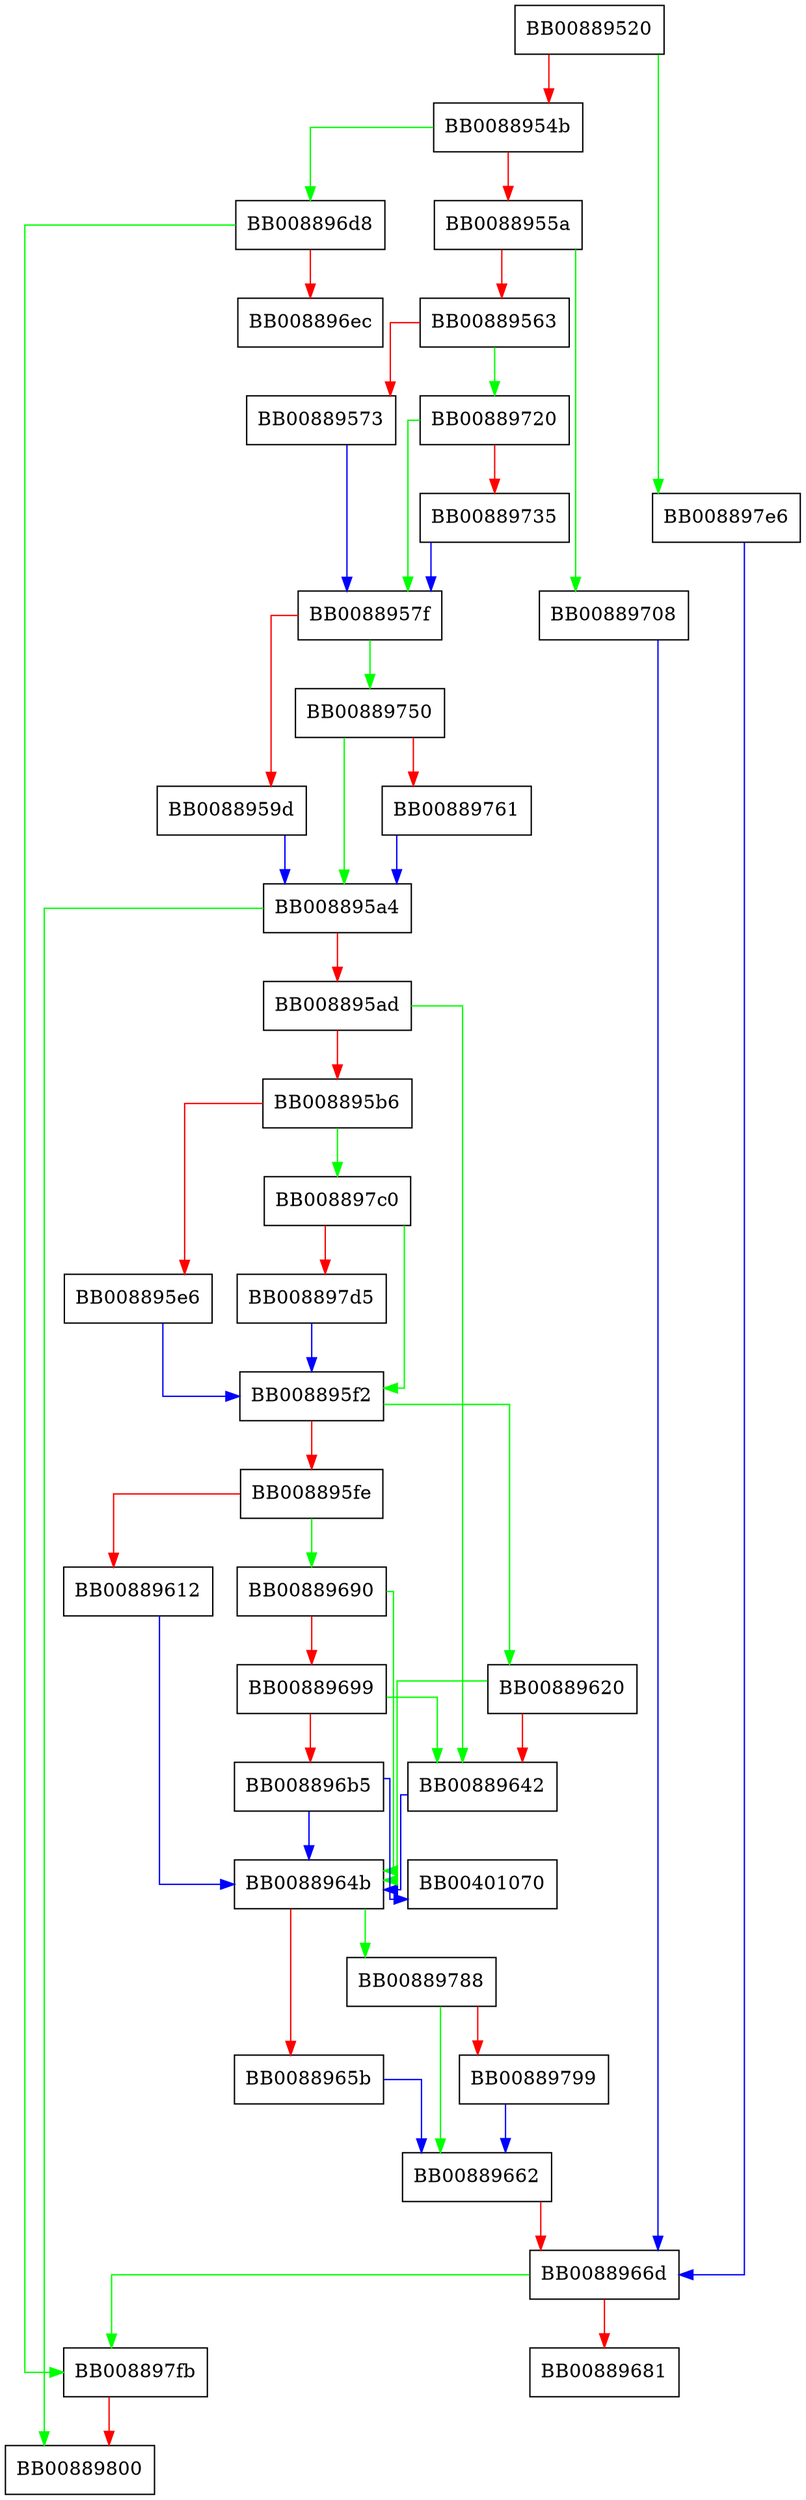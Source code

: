 digraph realloc_check {
  node [shape="box"];
  graph [splines=ortho];
  BB00889520 -> BB008897e6 [color="green"];
  BB00889520 -> BB0088954b [color="red"];
  BB0088954b -> BB008896d8 [color="green"];
  BB0088954b -> BB0088955a [color="red"];
  BB0088955a -> BB00889708 [color="green"];
  BB0088955a -> BB00889563 [color="red"];
  BB00889563 -> BB00889720 [color="green"];
  BB00889563 -> BB00889573 [color="red"];
  BB00889573 -> BB0088957f [color="blue"];
  BB0088957f -> BB00889750 [color="green"];
  BB0088957f -> BB0088959d [color="red"];
  BB0088959d -> BB008895a4 [color="blue"];
  BB008895a4 -> BB00889800 [color="green"];
  BB008895a4 -> BB008895ad [color="red"];
  BB008895ad -> BB00889642 [color="green"];
  BB008895ad -> BB008895b6 [color="red"];
  BB008895b6 -> BB008897c0 [color="green"];
  BB008895b6 -> BB008895e6 [color="red"];
  BB008895e6 -> BB008895f2 [color="blue"];
  BB008895f2 -> BB00889620 [color="green"];
  BB008895f2 -> BB008895fe [color="red"];
  BB008895fe -> BB00889690 [color="green"];
  BB008895fe -> BB00889612 [color="red"];
  BB00889612 -> BB0088964b [color="blue"];
  BB00889620 -> BB0088964b [color="green"];
  BB00889620 -> BB00889642 [color="red"];
  BB00889642 -> BB0088964b [color="blue"];
  BB0088964b -> BB00889788 [color="green"];
  BB0088964b -> BB0088965b [color="red"];
  BB0088965b -> BB00889662 [color="blue"];
  BB00889662 -> BB0088966d [color="red"];
  BB0088966d -> BB008897fb [color="green"];
  BB0088966d -> BB00889681 [color="red"];
  BB00889690 -> BB0088964b [color="green"];
  BB00889690 -> BB00889699 [color="red"];
  BB00889699 -> BB00889642 [color="green"];
  BB00889699 -> BB008896b5 [color="red"];
  BB008896b5 -> BB00401070 [color="blue"];
  BB008896b5 -> BB0088964b [color="blue"];
  BB008896d8 -> BB008897fb [color="green"];
  BB008896d8 -> BB008896ec [color="red"];
  BB00889708 -> BB0088966d [color="blue"];
  BB00889720 -> BB0088957f [color="green"];
  BB00889720 -> BB00889735 [color="red"];
  BB00889735 -> BB0088957f [color="blue"];
  BB00889750 -> BB008895a4 [color="green"];
  BB00889750 -> BB00889761 [color="red"];
  BB00889761 -> BB008895a4 [color="blue"];
  BB00889788 -> BB00889662 [color="green"];
  BB00889788 -> BB00889799 [color="red"];
  BB00889799 -> BB00889662 [color="blue"];
  BB008897c0 -> BB008895f2 [color="green"];
  BB008897c0 -> BB008897d5 [color="red"];
  BB008897d5 -> BB008895f2 [color="blue"];
  BB008897e6 -> BB0088966d [color="blue"];
  BB008897fb -> BB00889800 [color="red"];
}